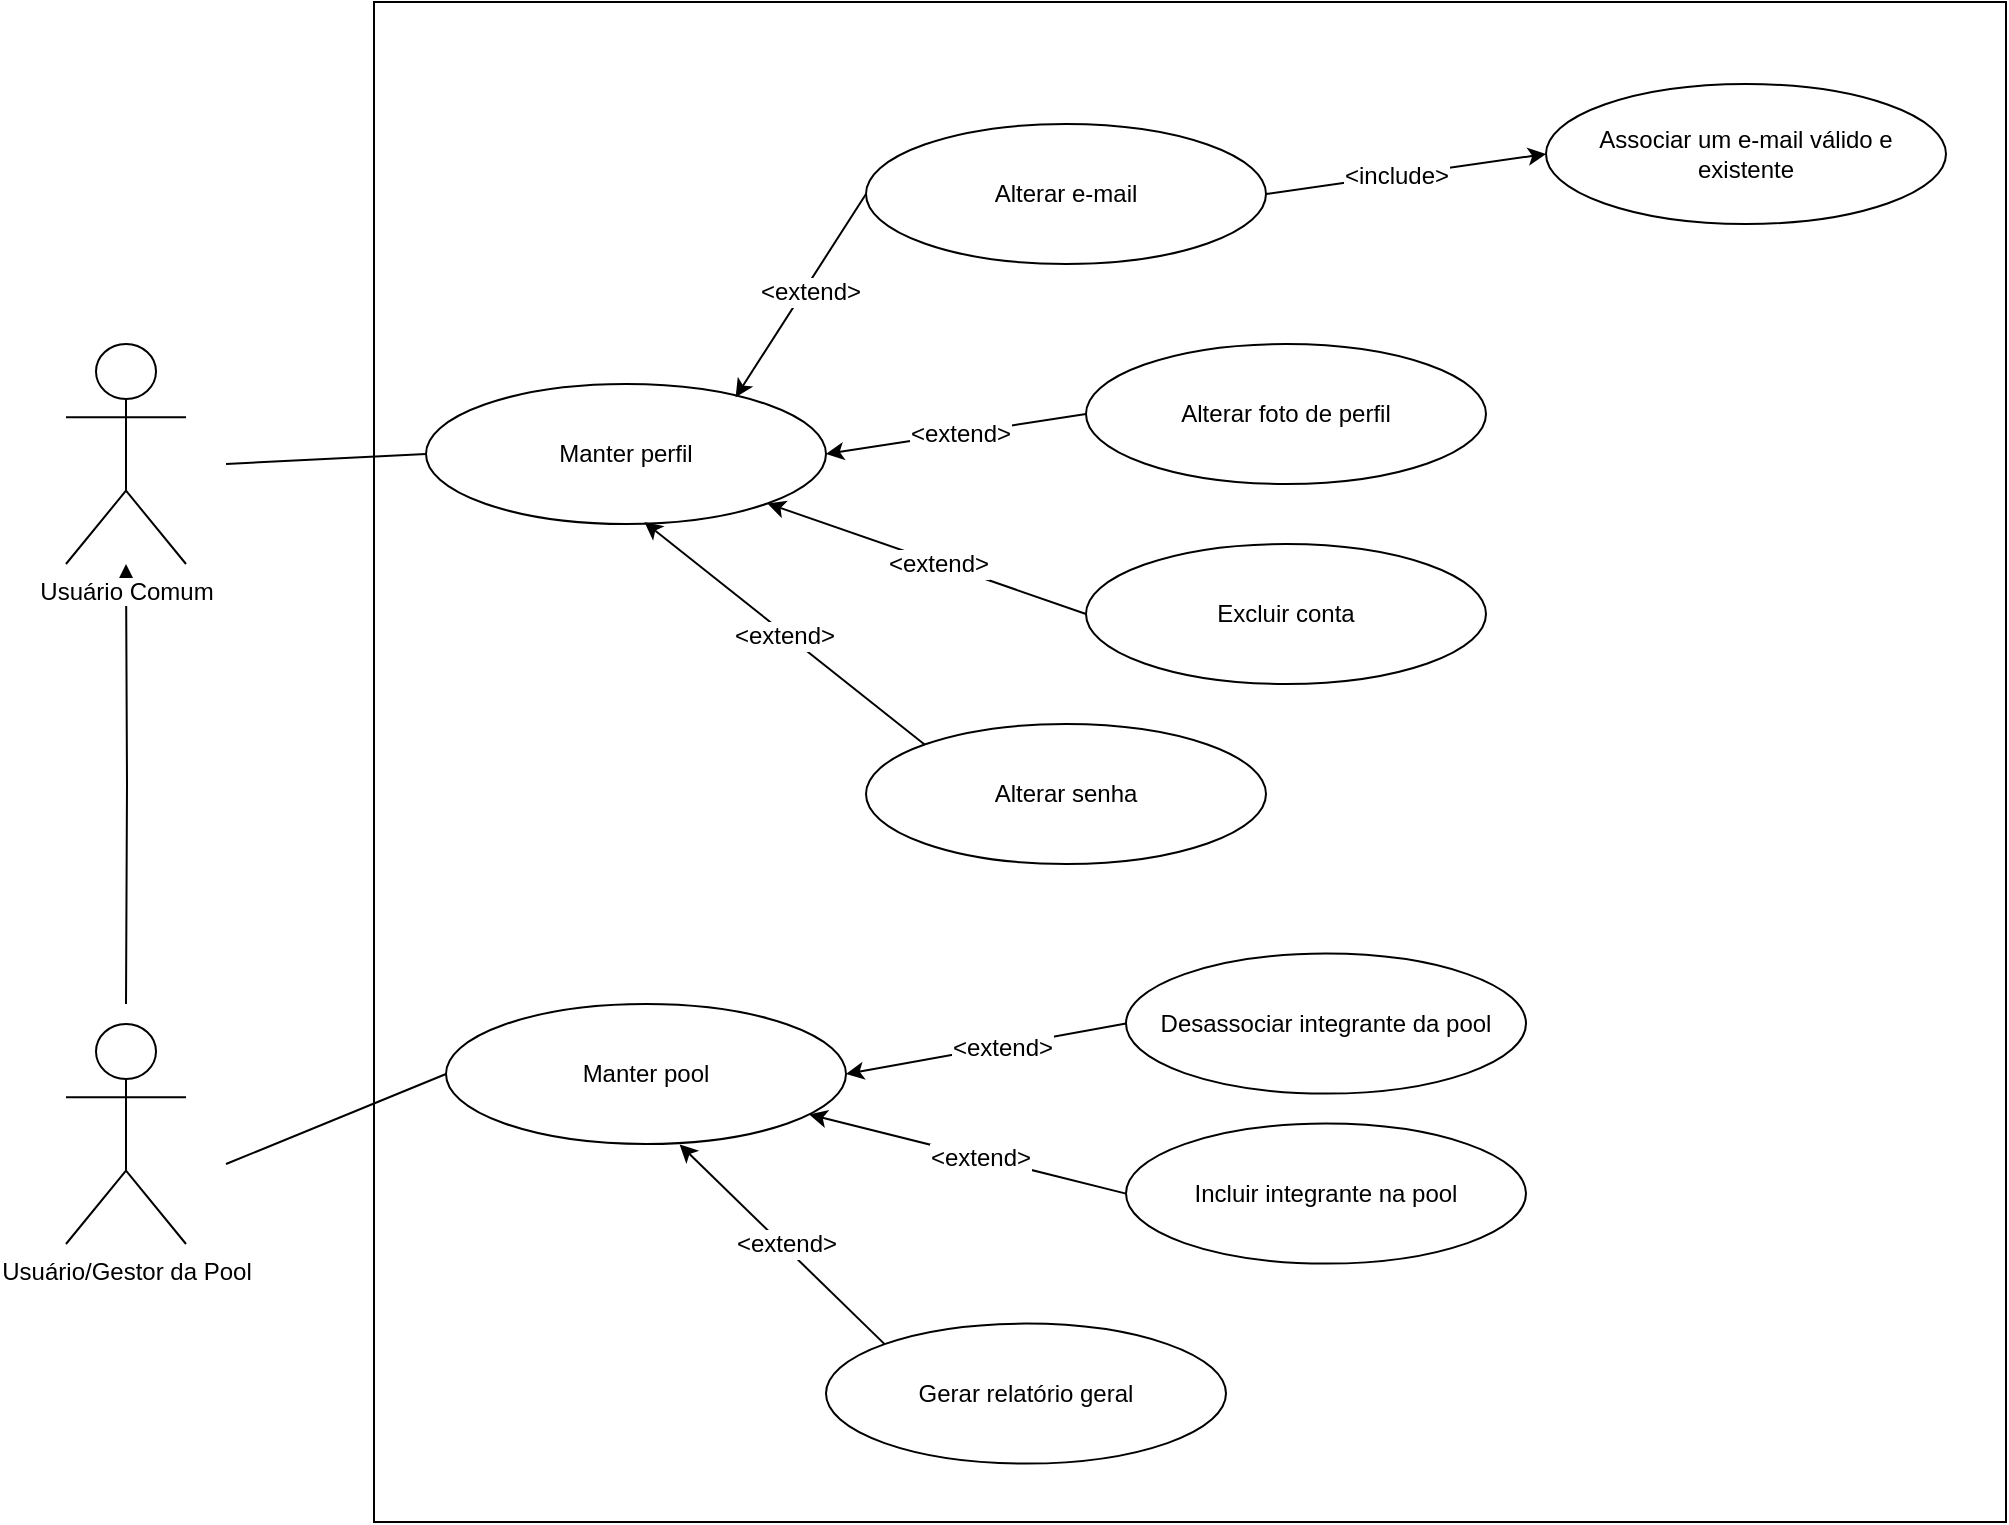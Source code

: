 <mxfile version="12.1.0" type="device" pages="1"><diagram id="-Uo-O4uVnNLOXAR5W8MV" name="Page-1"><mxGraphModel dx="1038" dy="1700" grid="1" gridSize="10" guides="1" tooltips="1" connect="1" arrows="1" fold="1" page="1" pageScale="1" pageWidth="827" pageHeight="1169" math="0" shadow="0"><root><mxCell id="0"/><mxCell id="1" parent="0"/><mxCell id="P-_6Yjq0uNjfd0ayMq0i-38" value="" style="rounded=0;whiteSpace=wrap;html=1;" vertex="1" parent="1"><mxGeometry x="234" y="-1" width="816" height="760" as="geometry"/></mxCell><mxCell id="P-_6Yjq0uNjfd0ayMq0i-27" value="" style="edgeStyle=orthogonalEdgeStyle;rounded=0;orthogonalLoop=1;jettySize=auto;html=1;" edge="1" parent="1" target="P-_6Yjq0uNjfd0ayMq0i-2"><mxGeometry relative="1" as="geometry"><mxPoint x="110" y="500" as="sourcePoint"/><mxPoint x="150" y="390" as="targetPoint"/></mxGeometry></mxCell><mxCell id="P-_6Yjq0uNjfd0ayMq0i-2" value="Usuário Comum" style="shape=umlActor;verticalLabelPosition=bottom;labelBackgroundColor=#ffffff;verticalAlign=top;html=1;outlineConnect=0;" vertex="1" parent="1"><mxGeometry x="80" y="170" width="60" height="110" as="geometry"/></mxCell><mxCell id="P-_6Yjq0uNjfd0ayMq0i-26" value="Usuário/Gestor da Pool" style="shape=umlActor;verticalLabelPosition=bottom;labelBackgroundColor=#ffffff;verticalAlign=top;html=1;outlineConnect=0;" vertex="1" parent="1"><mxGeometry x="80" y="510" width="60" height="110" as="geometry"/></mxCell><mxCell id="P-_6Yjq0uNjfd0ayMq0i-5" value="Alterar senha" style="ellipse;whiteSpace=wrap;html=1;" vertex="1" parent="1"><mxGeometry x="480" y="360" width="200" height="70" as="geometry"/></mxCell><mxCell id="P-_6Yjq0uNjfd0ayMq0i-11" value="Manter perfil" style="ellipse;whiteSpace=wrap;html=1;" vertex="1" parent="1"><mxGeometry x="260" y="190" width="200" height="70" as="geometry"/></mxCell><mxCell id="P-_6Yjq0uNjfd0ayMq0i-12" value="Alterar foto de perfil" style="ellipse;whiteSpace=wrap;html=1;" vertex="1" parent="1"><mxGeometry x="590" y="170" width="200" height="70" as="geometry"/></mxCell><mxCell id="P-_6Yjq0uNjfd0ayMq0i-13" value="" style="endArrow=classic;html=1;exitX=0;exitY=0.5;exitDx=0;exitDy=0;entryX=1;entryY=0.5;entryDx=0;entryDy=0;" edge="1" parent="1" source="P-_6Yjq0uNjfd0ayMq0i-12" target="P-_6Yjq0uNjfd0ayMq0i-11"><mxGeometry width="50" height="50" relative="1" as="geometry"><mxPoint x="520" y="210" as="sourcePoint"/><mxPoint x="570" y="160" as="targetPoint"/></mxGeometry></mxCell><mxCell id="P-_6Yjq0uNjfd0ayMq0i-14" value="&amp;lt;extend&amp;gt;" style="text;html=1;resizable=0;points=[];align=center;verticalAlign=middle;labelBackgroundColor=#ffffff;" vertex="1" connectable="0" parent="P-_6Yjq0uNjfd0ayMq0i-13"><mxGeometry x="0.196" y="2" relative="1" as="geometry"><mxPoint x="14" y="-4" as="offset"/></mxGeometry></mxCell><mxCell id="P-_6Yjq0uNjfd0ayMq0i-15" value="Excluir conta" style="ellipse;whiteSpace=wrap;html=1;" vertex="1" parent="1"><mxGeometry x="590" y="270" width="200" height="70" as="geometry"/></mxCell><mxCell id="P-_6Yjq0uNjfd0ayMq0i-16" value="" style="endArrow=classic;html=1;entryX=1;entryY=1;entryDx=0;entryDy=0;exitX=0;exitY=0.5;exitDx=0;exitDy=0;" edge="1" parent="1" source="P-_6Yjq0uNjfd0ayMq0i-15" target="P-_6Yjq0uNjfd0ayMq0i-11"><mxGeometry width="50" height="50" relative="1" as="geometry"><mxPoint x="460" y="330" as="sourcePoint"/><mxPoint x="510" y="280" as="targetPoint"/></mxGeometry></mxCell><mxCell id="P-_6Yjq0uNjfd0ayMq0i-17" value="&amp;lt;extend&amp;gt;" style="text;html=1;resizable=0;points=[];align=center;verticalAlign=middle;labelBackgroundColor=#ffffff;" vertex="1" connectable="0" parent="P-_6Yjq0uNjfd0ayMq0i-16"><mxGeometry x="0.147" y="1" relative="1" as="geometry"><mxPoint x="17.5" y="5.5" as="offset"/></mxGeometry></mxCell><mxCell id="P-_6Yjq0uNjfd0ayMq0i-18" value="Alterar e-mail" style="ellipse;whiteSpace=wrap;html=1;" vertex="1" parent="1"><mxGeometry x="480" y="60" width="200" height="70" as="geometry"/></mxCell><mxCell id="P-_6Yjq0uNjfd0ayMq0i-19" value="Associar um e-mail válido e existente" style="ellipse;whiteSpace=wrap;html=1;" vertex="1" parent="1"><mxGeometry x="820" y="40" width="200" height="70" as="geometry"/></mxCell><mxCell id="P-_6Yjq0uNjfd0ayMq0i-20" value="" style="endArrow=classic;html=1;entryX=0;entryY=0.5;entryDx=0;entryDy=0;exitX=1;exitY=0.5;exitDx=0;exitDy=0;" edge="1" parent="1" source="P-_6Yjq0uNjfd0ayMq0i-18" target="P-_6Yjq0uNjfd0ayMq0i-19"><mxGeometry width="50" height="50" relative="1" as="geometry"><mxPoint x="550" y="140" as="sourcePoint"/><mxPoint x="600" y="90" as="targetPoint"/></mxGeometry></mxCell><mxCell id="P-_6Yjq0uNjfd0ayMq0i-21" value="&amp;lt;include&amp;gt;" style="text;html=1;resizable=0;points=[];align=center;verticalAlign=middle;labelBackgroundColor=#ffffff;" vertex="1" connectable="0" parent="P-_6Yjq0uNjfd0ayMq0i-20"><mxGeometry x="-0.243" y="-1" relative="1" as="geometry"><mxPoint x="11.5" y="-2.5" as="offset"/></mxGeometry></mxCell><mxCell id="P-_6Yjq0uNjfd0ayMq0i-22" value="" style="endArrow=classic;html=1;exitX=0;exitY=0.5;exitDx=0;exitDy=0;entryX=0.774;entryY=0.094;entryDx=0;entryDy=0;entryPerimeter=0;" edge="1" parent="1" source="P-_6Yjq0uNjfd0ayMq0i-18" target="P-_6Yjq0uNjfd0ayMq0i-11"><mxGeometry width="50" height="50" relative="1" as="geometry"><mxPoint x="480" y="130" as="sourcePoint"/><mxPoint x="530" y="80" as="targetPoint"/></mxGeometry></mxCell><mxCell id="P-_6Yjq0uNjfd0ayMq0i-23" value="&amp;lt;extend&amp;gt;" style="text;html=1;resizable=0;points=[];align=center;verticalAlign=middle;labelBackgroundColor=#ffffff;" vertex="1" connectable="0" parent="P-_6Yjq0uNjfd0ayMq0i-22"><mxGeometry x="0.197" y="-3" relative="1" as="geometry"><mxPoint x="13.5" y="-10.5" as="offset"/></mxGeometry></mxCell><mxCell id="P-_6Yjq0uNjfd0ayMq0i-24" value="" style="endArrow=classic;html=1;exitX=0;exitY=0;exitDx=0;exitDy=0;entryX=0.546;entryY=0.986;entryDx=0;entryDy=0;entryPerimeter=0;" edge="1" parent="1" source="P-_6Yjq0uNjfd0ayMq0i-5" target="P-_6Yjq0uNjfd0ayMq0i-11"><mxGeometry width="50" height="50" relative="1" as="geometry"><mxPoint x="390" y="360" as="sourcePoint"/><mxPoint x="440" y="310" as="targetPoint"/></mxGeometry></mxCell><mxCell id="P-_6Yjq0uNjfd0ayMq0i-25" value="&amp;lt;extend&amp;gt;" style="text;html=1;resizable=0;points=[];align=center;verticalAlign=middle;labelBackgroundColor=#ffffff;" vertex="1" connectable="0" parent="P-_6Yjq0uNjfd0ayMq0i-24"><mxGeometry x="0.138" y="3" relative="1" as="geometry"><mxPoint x="11" y="6.5" as="offset"/></mxGeometry></mxCell><mxCell id="P-_6Yjq0uNjfd0ayMq0i-28" value="Manter pool" style="ellipse;whiteSpace=wrap;html=1;" vertex="1" parent="1"><mxGeometry x="270" y="500" width="200" height="70" as="geometry"/></mxCell><mxCell id="P-_6Yjq0uNjfd0ayMq0i-29" value="Incluir integrante na pool" style="ellipse;whiteSpace=wrap;html=1;" vertex="1" parent="1"><mxGeometry x="610" y="559.8" width="200" height="70" as="geometry"/></mxCell><mxCell id="P-_6Yjq0uNjfd0ayMq0i-30" value="" style="endArrow=classic;html=1;exitX=0;exitY=0.5;exitDx=0;exitDy=0;" edge="1" parent="1" source="P-_6Yjq0uNjfd0ayMq0i-29" target="P-_6Yjq0uNjfd0ayMq0i-28"><mxGeometry width="50" height="50" relative="1" as="geometry"><mxPoint x="510" y="670" as="sourcePoint"/><mxPoint x="540" y="620" as="targetPoint"/></mxGeometry></mxCell><mxCell id="P-_6Yjq0uNjfd0ayMq0i-32" value="&amp;lt;extend&amp;gt;" style="text;html=1;resizable=0;points=[];align=center;verticalAlign=middle;labelBackgroundColor=#ffffff;" vertex="1" connectable="0" parent="P-_6Yjq0uNjfd0ayMq0i-30"><mxGeometry x="0.179" y="2" relative="1" as="geometry"><mxPoint x="20" y="3.5" as="offset"/></mxGeometry></mxCell><mxCell id="P-_6Yjq0uNjfd0ayMq0i-33" value="Desassociar integrante da pool" style="ellipse;whiteSpace=wrap;html=1;" vertex="1" parent="1"><mxGeometry x="610" y="474.8" width="200" height="70" as="geometry"/></mxCell><mxCell id="P-_6Yjq0uNjfd0ayMq0i-34" value="" style="endArrow=classic;html=1;exitX=0;exitY=0.5;exitDx=0;exitDy=0;entryX=1;entryY=0.5;entryDx=0;entryDy=0;" edge="1" parent="1" source="P-_6Yjq0uNjfd0ayMq0i-33" target="P-_6Yjq0uNjfd0ayMq0i-28"><mxGeometry width="50" height="50" relative="1" as="geometry"><mxPoint x="580" y="550" as="sourcePoint"/><mxPoint x="630" y="500" as="targetPoint"/></mxGeometry></mxCell><mxCell id="P-_6Yjq0uNjfd0ayMq0i-35" value="&amp;lt;extend&amp;gt;" style="text;html=1;resizable=0;points=[];align=center;verticalAlign=middle;labelBackgroundColor=#ffffff;" vertex="1" connectable="0" parent="P-_6Yjq0uNjfd0ayMq0i-34"><mxGeometry x="0.159" y="2" relative="1" as="geometry"><mxPoint x="19" y="-5" as="offset"/></mxGeometry></mxCell><mxCell id="P-_6Yjq0uNjfd0ayMq0i-36" value="" style="endArrow=none;html=1;exitX=0;exitY=0.5;exitDx=0;exitDy=0;" edge="1" parent="1" source="P-_6Yjq0uNjfd0ayMq0i-28"><mxGeometry width="50" height="50" relative="1" as="geometry"><mxPoint x="220" y="520" as="sourcePoint"/><mxPoint x="160" y="580" as="targetPoint"/></mxGeometry></mxCell><mxCell id="P-_6Yjq0uNjfd0ayMq0i-37" value="" style="endArrow=none;html=1;entryX=0;entryY=0.5;entryDx=0;entryDy=0;" edge="1" parent="1" target="P-_6Yjq0uNjfd0ayMq0i-11"><mxGeometry width="50" height="50" relative="1" as="geometry"><mxPoint x="160" y="230" as="sourcePoint"/><mxPoint x="240" y="180" as="targetPoint"/></mxGeometry></mxCell><mxCell id="P-_6Yjq0uNjfd0ayMq0i-39" value="Gerar relatório geral" style="ellipse;whiteSpace=wrap;html=1;" vertex="1" parent="1"><mxGeometry x="460" y="659.8" width="200" height="70" as="geometry"/></mxCell><mxCell id="P-_6Yjq0uNjfd0ayMq0i-41" value="" style="endArrow=classic;html=1;entryX=0.584;entryY=1.003;entryDx=0;entryDy=0;entryPerimeter=0;exitX=0;exitY=0;exitDx=0;exitDy=0;" edge="1" parent="1" source="P-_6Yjq0uNjfd0ayMq0i-39" target="P-_6Yjq0uNjfd0ayMq0i-28"><mxGeometry width="50" height="50" relative="1" as="geometry"><mxPoint x="460" y="670" as="sourcePoint"/><mxPoint x="510" y="620" as="targetPoint"/></mxGeometry></mxCell><mxCell id="P-_6Yjq0uNjfd0ayMq0i-42" value="&amp;lt;extend&amp;gt;" style="text;html=1;resizable=0;points=[];align=center;verticalAlign=middle;labelBackgroundColor=#ffffff;" vertex="1" connectable="0" parent="P-_6Yjq0uNjfd0ayMq0i-41"><mxGeometry x="0.123" y="2" relative="1" as="geometry"><mxPoint x="9.5" y="4.5" as="offset"/></mxGeometry></mxCell></root></mxGraphModel></diagram></mxfile>